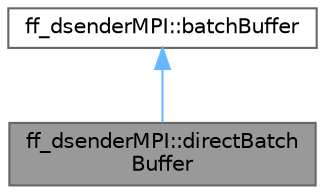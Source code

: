 digraph "ff_dsenderMPI::directBatchBuffer"
{
 // LATEX_PDF_SIZE
  bgcolor="transparent";
  edge [fontname=Helvetica,fontsize=10,labelfontname=Helvetica,labelfontsize=10];
  node [fontname=Helvetica,fontsize=10,shape=box,height=0.2,width=0.4];
  Node1 [id="Node000001",label="ff_dsenderMPI::directBatch\lBuffer",height=0.2,width=0.4,color="gray40", fillcolor="grey60", style="filled", fontcolor="black",tooltip=" "];
  Node2 -> Node1 [id="edge2_Node000001_Node000002",dir="back",color="steelblue1",style="solid",tooltip=" "];
  Node2 [id="Node000002",label="ff_dsenderMPI::batchBuffer",height=0.2,width=0.4,color="gray40", fillcolor="white", style="filled",URL="$classff__dsender_m_p_i_1_1batch_buffer.html",tooltip=" "];
}
